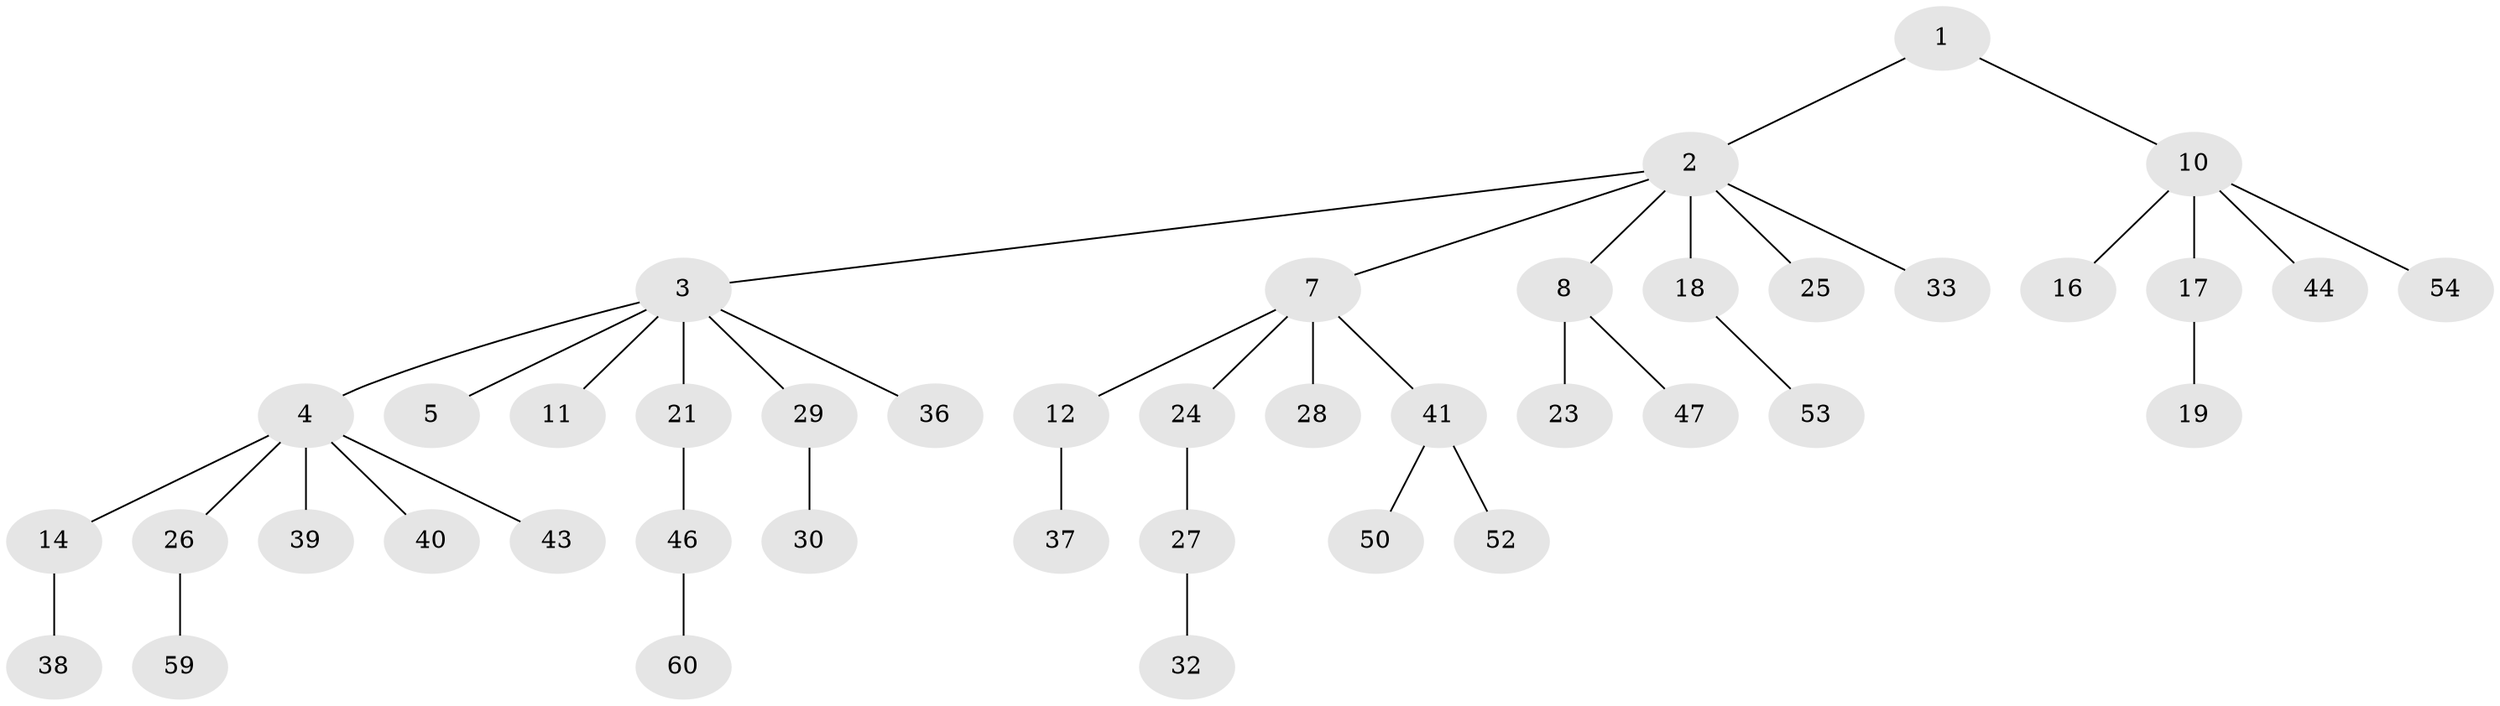 // Generated by graph-tools (version 1.1) at 2025/52/02/27/25 19:52:10]
// undirected, 42 vertices, 41 edges
graph export_dot {
graph [start="1"]
  node [color=gray90,style=filled];
  1;
  2 [super="+6"];
  3 [super="+9"];
  4 [super="+31"];
  5 [super="+15"];
  7 [super="+58"];
  8;
  10 [super="+13"];
  11;
  12 [super="+34"];
  14 [super="+22"];
  16 [super="+42"];
  17;
  18;
  19 [super="+20"];
  21 [super="+51"];
  23 [super="+61"];
  24;
  25;
  26;
  27;
  28;
  29;
  30;
  32;
  33 [super="+35"];
  36;
  37;
  38;
  39;
  40;
  41 [super="+45"];
  43;
  44 [super="+49"];
  46 [super="+48"];
  47 [super="+56"];
  50;
  52;
  53 [super="+55"];
  54 [super="+57"];
  59;
  60;
  1 -- 2;
  1 -- 10;
  2 -- 3;
  2 -- 7;
  2 -- 18;
  2 -- 8;
  2 -- 25;
  2 -- 33;
  3 -- 4;
  3 -- 5;
  3 -- 21;
  3 -- 11;
  3 -- 36;
  3 -- 29;
  4 -- 14;
  4 -- 26;
  4 -- 40;
  4 -- 43;
  4 -- 39;
  7 -- 12;
  7 -- 24;
  7 -- 28;
  7 -- 41;
  8 -- 23;
  8 -- 47;
  10 -- 44;
  10 -- 54;
  10 -- 16;
  10 -- 17;
  12 -- 37;
  14 -- 38;
  17 -- 19;
  18 -- 53;
  21 -- 46;
  24 -- 27;
  26 -- 59;
  27 -- 32;
  29 -- 30;
  41 -- 50;
  41 -- 52;
  46 -- 60;
}
